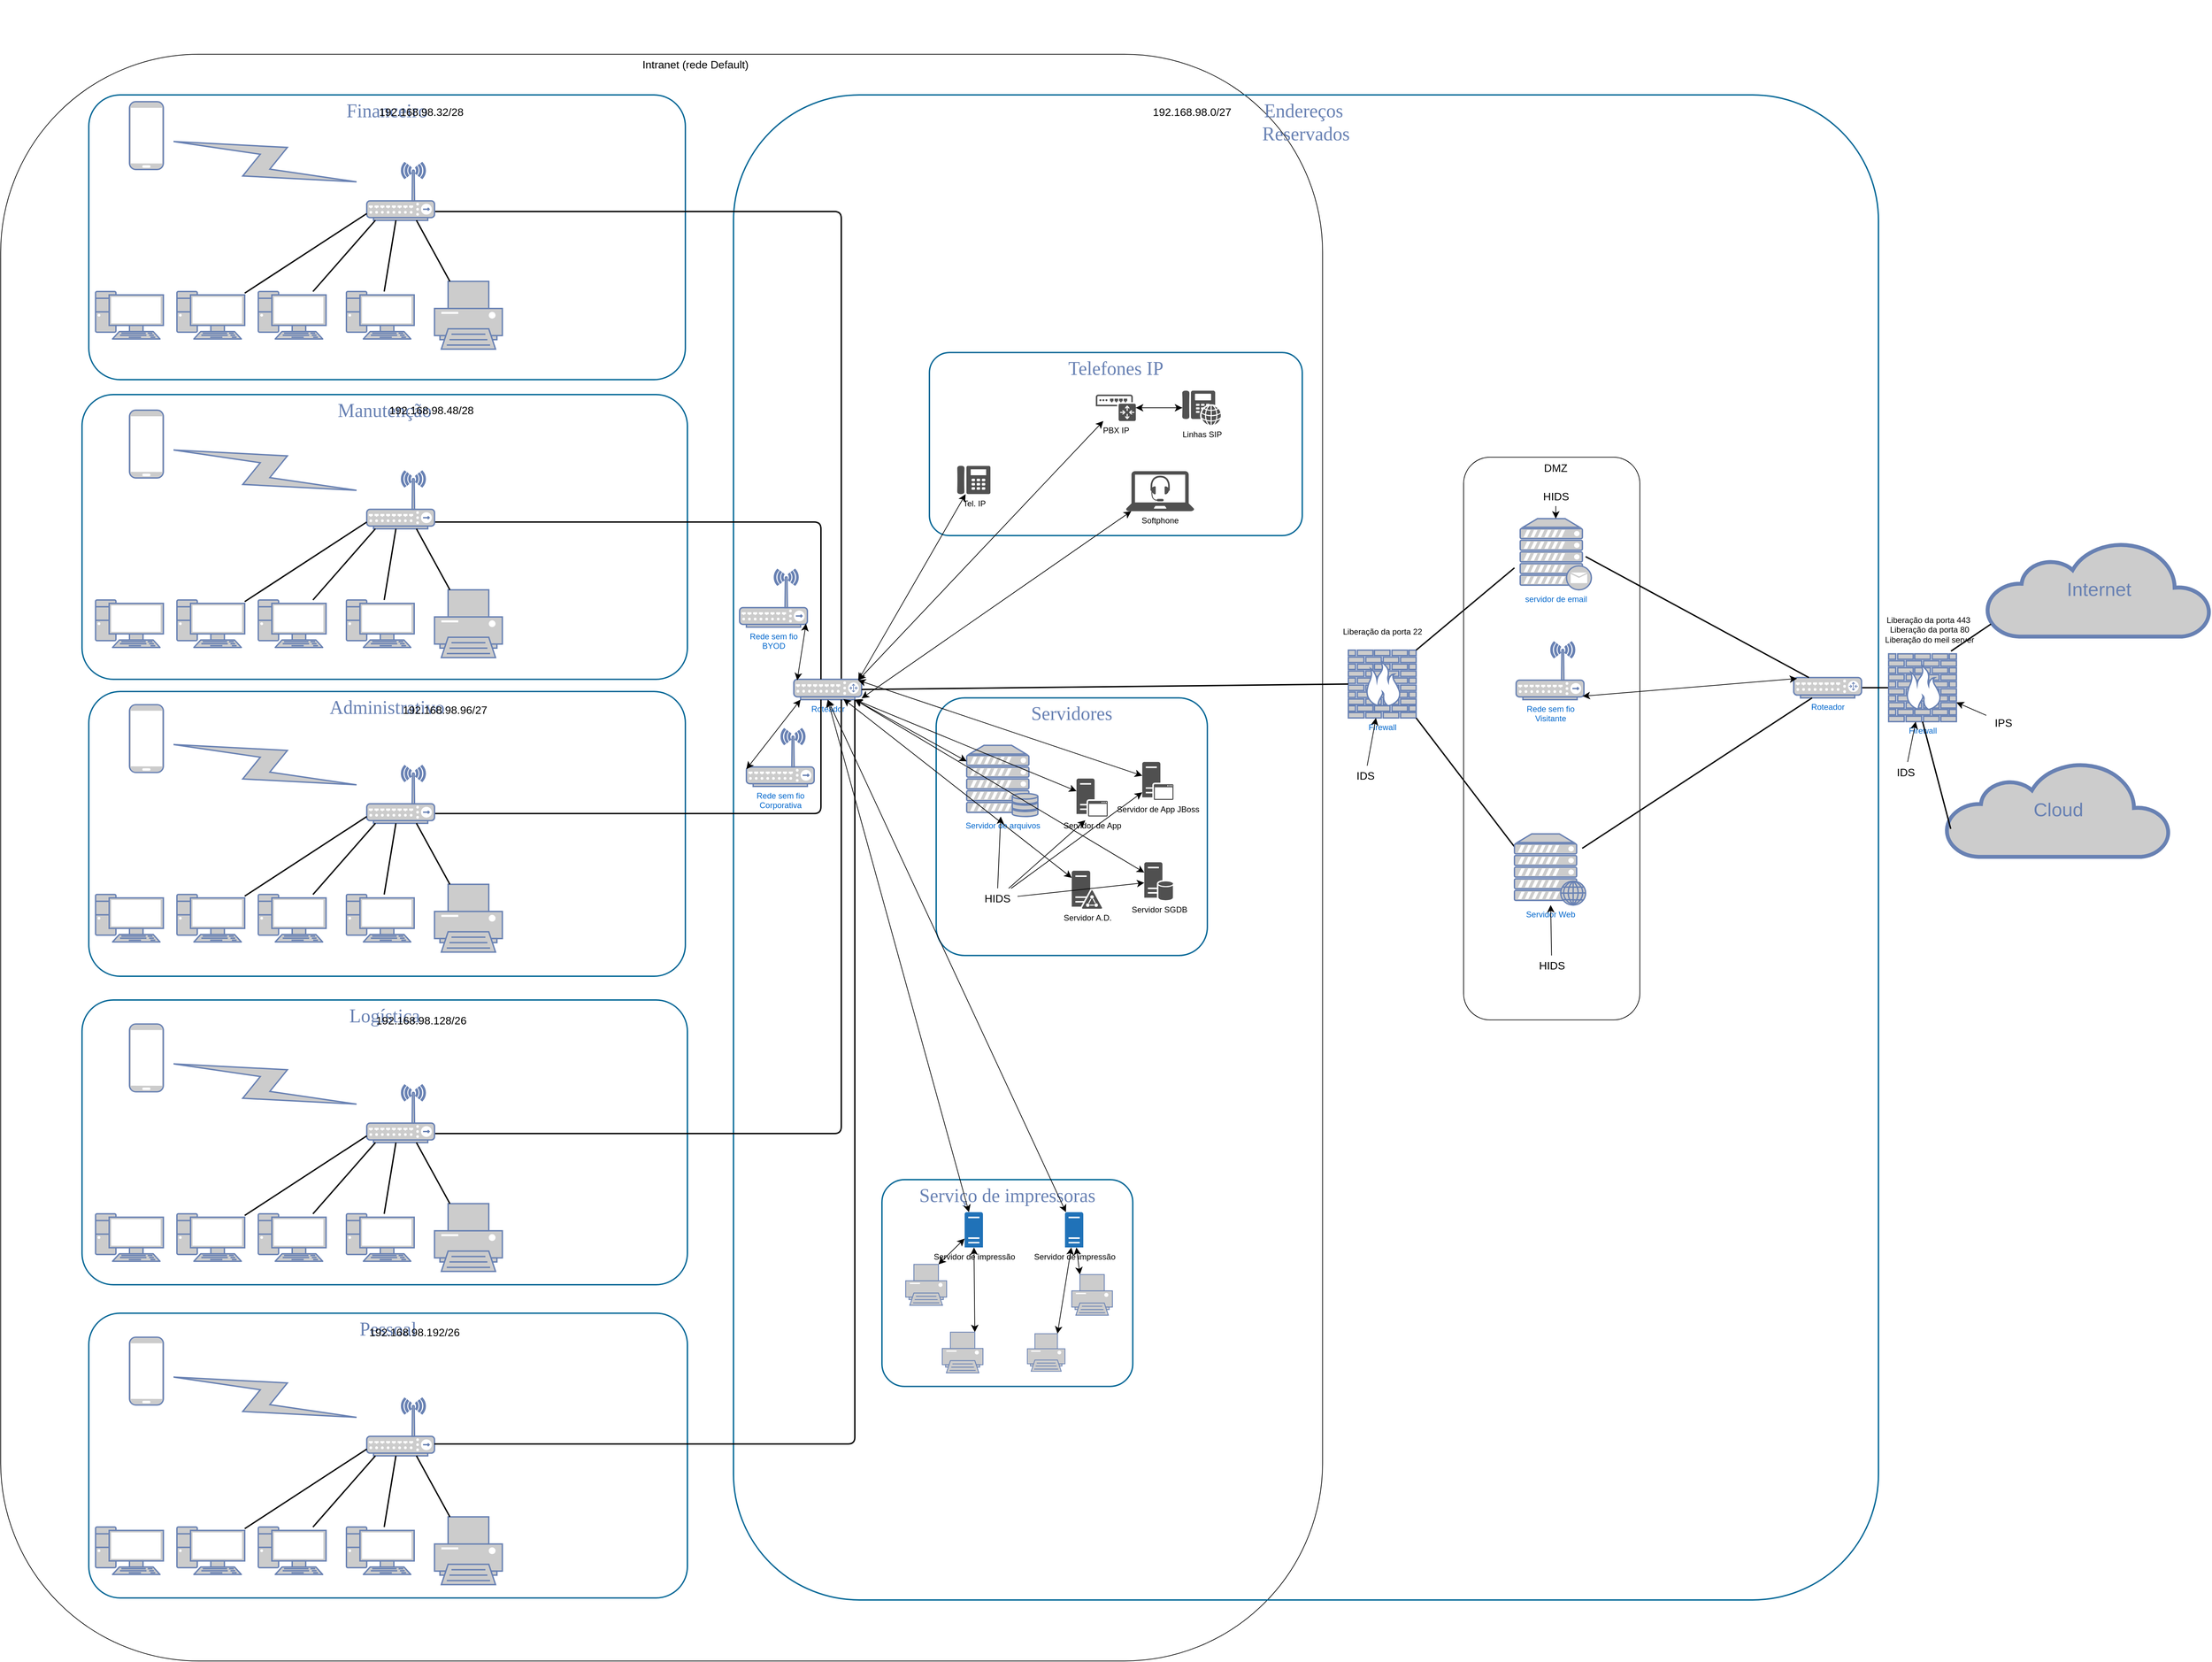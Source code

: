 <mxfile version="24.7.12">
  <diagram name="Page-1" id="bfe91b75-5d2c-26a0-9c1d-138518896778">
    <mxGraphModel dx="3176" dy="1900" grid="1" gridSize="10" guides="1" tooltips="1" connect="1" arrows="1" fold="1" page="1" pageScale="1" pageWidth="1100" pageHeight="850" background="none" math="0" shadow="0">
      <root>
        <mxCell id="0" />
        <mxCell id="1" parent="0" />
        <mxCell id="Sk_onewAWtAnORPsxTCG-57" value="" style="rounded=1;whiteSpace=wrap;html=1;fillColor=none;" vertex="1" parent="1">
          <mxGeometry x="30" y="140" width="1950" height="2370" as="geometry" />
        </mxCell>
        <mxCell id="ycOKUtjSCVIA1wZMmQ7p-51" value="Endereços&amp;nbsp;&lt;div&gt;Reservados&lt;/div&gt;" style="rounded=1;whiteSpace=wrap;html=1;shadow=0;comic=0;strokeColor=#036897;strokeWidth=2;fillColor=none;fontFamily=Verdana;fontSize=28;fontColor=#6881B3;align=center;arcSize=11;verticalAlign=top;" parent="1" vertex="1">
          <mxGeometry x="1111" y="200" width="1689" height="2220" as="geometry" />
        </mxCell>
        <mxCell id="Sk_onewAWtAnORPsxTCG-47" value="Serviço de impressoras" style="rounded=1;whiteSpace=wrap;html=1;shadow=0;comic=0;strokeColor=#036897;strokeWidth=2;fillColor=none;fontFamily=Verdana;fontSize=28;fontColor=#6881B3;align=center;arcSize=11;verticalAlign=top;" vertex="1" parent="1">
          <mxGeometry x="1330" y="1800" width="370" height="305" as="geometry" />
        </mxCell>
        <mxCell id="ycOKUtjSCVIA1wZMmQ7p-66" value="Telefones IP" style="rounded=1;whiteSpace=wrap;html=1;shadow=0;comic=0;strokeColor=#036897;strokeWidth=2;fillColor=none;fontFamily=Verdana;fontSize=28;fontColor=#6881B3;align=center;arcSize=11;verticalAlign=top;" parent="1" vertex="1">
          <mxGeometry x="1400" y="580" width="550" height="270" as="geometry" />
        </mxCell>
        <mxCell id="7c3789c024ecab99-82" value="Logística" style="rounded=1;whiteSpace=wrap;html=1;shadow=0;comic=0;strokeColor=#036897;strokeWidth=2;fillColor=none;fontFamily=Verdana;fontSize=28;fontColor=#6881B3;align=center;arcSize=11;verticalAlign=top;" parent="1" vertex="1">
          <mxGeometry x="150" y="1535" width="893" height="420" as="geometry" />
        </mxCell>
        <mxCell id="7c3789c024ecab99-81" value="Administrativo" style="rounded=1;whiteSpace=wrap;html=1;shadow=0;comic=0;strokeColor=#036897;strokeWidth=2;fillColor=none;fontFamily=Verdana;fontSize=28;fontColor=#6881B3;align=center;arcSize=11;verticalAlign=top;" parent="1" vertex="1">
          <mxGeometry x="160" y="1080" width="880" height="420" as="geometry" />
        </mxCell>
        <mxCell id="7c3789c024ecab99-79" value="Manutenção" style="rounded=1;whiteSpace=wrap;html=1;shadow=0;comic=0;strokeColor=#036897;strokeWidth=2;fillColor=none;fontFamily=Verdana;fontSize=28;fontColor=#6881B3;align=center;arcSize=11;verticalAlign=top;" parent="1" vertex="1">
          <mxGeometry x="150" y="642" width="893" height="420" as="geometry" />
        </mxCell>
        <mxCell id="7c3789c024ecab99-78" value="Financeiro" style="rounded=1;whiteSpace=wrap;html=1;shadow=0;comic=0;strokeColor=#036897;strokeWidth=2;fillColor=none;fontFamily=Verdana;fontSize=28;fontColor=#6881B3;align=center;arcSize=11;verticalAlign=top;" parent="1" vertex="1">
          <mxGeometry x="160" y="200" width="880" height="420" as="geometry" />
        </mxCell>
        <mxCell id="7c3789c024ecab99-55" style="edgeStyle=none;html=1;labelBackgroundColor=none;endArrow=none;endFill=0;strokeWidth=2;fontFamily=Verdana;fontSize=28;fontColor=#6881B3;" parent="1" source="7c3789c024ecab99-8" target="7c3789c024ecab99-54" edge="1">
          <mxGeometry relative="1" as="geometry">
            <mxPoint x="2938" y="1007.0" as="targetPoint" />
          </mxGeometry>
        </mxCell>
        <mxCell id="7c3789c024ecab99-8" value="Firewall" style="fontColor=#0066CC;verticalAlign=top;verticalLabelPosition=bottom;labelPosition=center;align=center;html=1;fillColor=#CCCCCC;strokeColor=#6881B3;gradientColor=none;gradientDirection=north;strokeWidth=2;shape=mxgraph.networks.firewall;rounded=0;shadow=0;comic=0;" parent="1" vertex="1">
          <mxGeometry x="2815" y="1024.41" width="100" height="100" as="geometry" />
        </mxCell>
        <mxCell id="7c3789c024ecab99-18" style="edgeStyle=orthogonalEdgeStyle;html=1;labelBackgroundColor=none;endArrow=none;endFill=0;strokeWidth=2;fontFamily=Verdana;fontSize=15;fontColor=#036897;" parent="1" source="7c3789c024ecab99-9" target="7c3789c024ecab99-10" edge="1">
          <mxGeometry relative="1" as="geometry">
            <mxPoint x="1010" y="490" as="targetPoint" />
            <Array as="points">
              <mxPoint x="1270" y="372" />
            </Array>
          </mxGeometry>
        </mxCell>
        <mxCell id="7c3789c024ecab99-10" value="Roteador" style="fontColor=#0066CC;verticalAlign=top;verticalLabelPosition=bottom;labelPosition=center;align=center;html=1;fillColor=#CCCCCC;strokeColor=#6881B3;gradientColor=none;gradientDirection=north;strokeWidth=2;shape=mxgraph.networks.router;rounded=0;shadow=0;comic=0;" parent="1" vertex="1">
          <mxGeometry x="1200" y="1062" width="100" height="30" as="geometry" />
        </mxCell>
        <mxCell id="7c3789c024ecab99-2" value="" style="fontColor=#0066CC;verticalAlign=top;verticalLabelPosition=bottom;labelPosition=center;align=center;html=1;fillColor=#CCCCCC;strokeColor=#6881B3;gradientColor=none;gradientDirection=north;strokeWidth=2;shape=mxgraph.networks.pc;rounded=0;shadow=0;comic=0;" parent="1" vertex="1">
          <mxGeometry x="170.0" y="490" width="100" height="70" as="geometry" />
        </mxCell>
        <mxCell id="7c3789c024ecab99-3" value="" style="fontColor=#0066CC;verticalAlign=top;verticalLabelPosition=bottom;labelPosition=center;align=center;html=1;fillColor=#CCCCCC;strokeColor=#6881B3;gradientColor=none;gradientDirection=north;strokeWidth=2;shape=mxgraph.networks.pc;rounded=0;shadow=0;comic=0;" parent="1" vertex="1">
          <mxGeometry x="290.0" y="490" width="100" height="70" as="geometry" />
        </mxCell>
        <mxCell id="7c3789c024ecab99-4" value="" style="fontColor=#0066CC;verticalAlign=top;verticalLabelPosition=bottom;labelPosition=center;align=center;html=1;fillColor=#CCCCCC;strokeColor=#6881B3;gradientColor=none;gradientDirection=north;strokeWidth=2;shape=mxgraph.networks.pc;rounded=0;shadow=0;comic=0;" parent="1" vertex="1">
          <mxGeometry x="410.0" y="490" width="100" height="70" as="geometry" />
        </mxCell>
        <mxCell id="7c3789c024ecab99-5" value="" style="fontColor=#0066CC;verticalAlign=top;verticalLabelPosition=bottom;labelPosition=center;align=center;html=1;fillColor=#CCCCCC;strokeColor=#6881B3;gradientColor=none;gradientDirection=north;strokeWidth=2;shape=mxgraph.networks.pc;rounded=0;shadow=0;comic=0;" parent="1" vertex="1">
          <mxGeometry x="540.0" y="490" width="100" height="70" as="geometry" />
        </mxCell>
        <mxCell id="7c3789c024ecab99-6" value="" style="fontColor=#0066CC;verticalAlign=top;verticalLabelPosition=bottom;labelPosition=center;align=center;html=1;fillColor=#CCCCCC;strokeColor=#6881B3;gradientColor=none;gradientDirection=north;strokeWidth=2;shape=mxgraph.networks.printer;rounded=0;shadow=0;comic=0;" parent="1" vertex="1">
          <mxGeometry x="670.0" y="475" width="100" height="100" as="geometry" />
        </mxCell>
        <mxCell id="7c3789c024ecab99-9" value="" style="fontColor=#0066CC;verticalAlign=top;verticalLabelPosition=bottom;labelPosition=center;align=center;html=1;fillColor=#CCCCCC;strokeColor=#6881B3;gradientColor=none;gradientDirection=north;strokeWidth=2;shape=mxgraph.networks.wireless_hub;rounded=0;shadow=0;comic=0;" parent="1" vertex="1">
          <mxGeometry x="570.0" y="300" width="100" height="85" as="geometry" />
        </mxCell>
        <mxCell id="7c3789c024ecab99-14" style="edgeStyle=none;html=1;labelBackgroundColor=none;endArrow=none;endFill=0;strokeWidth=2;fontFamily=Verdana;fontSize=15;fontColor=#036897;" parent="1" source="7c3789c024ecab99-3" target="7c3789c024ecab99-9" edge="1">
          <mxGeometry relative="1" as="geometry" />
        </mxCell>
        <mxCell id="7c3789c024ecab99-15" style="edgeStyle=none;html=1;labelBackgroundColor=none;endArrow=none;endFill=0;strokeWidth=2;fontFamily=Verdana;fontSize=15;fontColor=#036897;" parent="1" source="7c3789c024ecab99-4" target="7c3789c024ecab99-9" edge="1">
          <mxGeometry relative="1" as="geometry" />
        </mxCell>
        <mxCell id="7c3789c024ecab99-16" style="edgeStyle=none;html=1;labelBackgroundColor=none;endArrow=none;endFill=0;strokeWidth=2;fontFamily=Verdana;fontSize=15;fontColor=#036897;" parent="1" source="7c3789c024ecab99-5" target="7c3789c024ecab99-9" edge="1">
          <mxGeometry relative="1" as="geometry" />
        </mxCell>
        <mxCell id="7c3789c024ecab99-17" style="edgeStyle=none;html=1;labelBackgroundColor=none;endArrow=none;endFill=0;strokeWidth=2;fontFamily=Verdana;fontSize=15;fontColor=#036897;" parent="1" source="7c3789c024ecab99-6" target="7c3789c024ecab99-9" edge="1">
          <mxGeometry relative="1" as="geometry" />
        </mxCell>
        <mxCell id="7c3789c024ecab99-11" value="" style="html=1;fillColor=#CCCCCC;strokeColor=#6881B3;gradientColor=none;gradientDirection=north;strokeWidth=2;shape=mxgraph.networks.comm_link_edge;html=1;labelBackgroundColor=none;endArrow=none;endFill=0;fontFamily=Verdana;fontSize=20;" parent="1" source="7c3789c024ecab99-9" target="7c3789c024ecab99-12" edge="1">
          <mxGeometry width="100" height="100" relative="1" as="geometry">
            <mxPoint x="800.0" y="400" as="sourcePoint" />
            <mxPoint x="503.0" y="313" as="targetPoint" />
          </mxGeometry>
        </mxCell>
        <mxCell id="7c3789c024ecab99-12" value="" style="fontColor=#0066CC;verticalAlign=top;verticalLabelPosition=bottom;labelPosition=center;align=center;html=1;fillColor=#CCCCCC;strokeColor=#6881B3;gradientColor=none;gradientDirection=north;strokeWidth=2;shape=mxgraph.networks.mobile;rounded=0;shadow=0;comic=0;" parent="1" vertex="1">
          <mxGeometry x="220.0" y="210" width="50" height="100" as="geometry" />
        </mxCell>
        <mxCell id="7c3789c024ecab99-21" value="" style="fontColor=#0066CC;verticalAlign=top;verticalLabelPosition=bottom;labelPosition=center;align=center;html=1;fillColor=#CCCCCC;strokeColor=#6881B3;gradientColor=none;gradientDirection=north;strokeWidth=2;shape=mxgraph.networks.pc;rounded=0;shadow=0;comic=0;" parent="1" vertex="1">
          <mxGeometry x="170.0" y="945" width="100" height="70" as="geometry" />
        </mxCell>
        <mxCell id="7c3789c024ecab99-23" value="" style="fontColor=#0066CC;verticalAlign=top;verticalLabelPosition=bottom;labelPosition=center;align=center;html=1;fillColor=#CCCCCC;strokeColor=#6881B3;gradientColor=none;gradientDirection=north;strokeWidth=2;shape=mxgraph.networks.pc;rounded=0;shadow=0;comic=0;" parent="1" vertex="1">
          <mxGeometry x="290.0" y="945" width="100" height="70" as="geometry" />
        </mxCell>
        <mxCell id="7c3789c024ecab99-25" value="" style="fontColor=#0066CC;verticalAlign=top;verticalLabelPosition=bottom;labelPosition=center;align=center;html=1;fillColor=#CCCCCC;strokeColor=#6881B3;gradientColor=none;gradientDirection=north;strokeWidth=2;shape=mxgraph.networks.pc;rounded=0;shadow=0;comic=0;" parent="1" vertex="1">
          <mxGeometry x="410.0" y="945" width="100" height="70" as="geometry" />
        </mxCell>
        <mxCell id="7c3789c024ecab99-27" value="" style="fontColor=#0066CC;verticalAlign=top;verticalLabelPosition=bottom;labelPosition=center;align=center;html=1;fillColor=#CCCCCC;strokeColor=#6881B3;gradientColor=none;gradientDirection=north;strokeWidth=2;shape=mxgraph.networks.pc;rounded=0;shadow=0;comic=0;" parent="1" vertex="1">
          <mxGeometry x="540.0" y="945" width="100" height="70" as="geometry" />
        </mxCell>
        <mxCell id="7c3789c024ecab99-29" value="" style="fontColor=#0066CC;verticalAlign=top;verticalLabelPosition=bottom;labelPosition=center;align=center;html=1;fillColor=#CCCCCC;strokeColor=#6881B3;gradientColor=none;gradientDirection=north;strokeWidth=2;shape=mxgraph.networks.printer;rounded=0;shadow=0;comic=0;" parent="1" vertex="1">
          <mxGeometry x="670.0" y="930" width="100" height="100" as="geometry" />
        </mxCell>
        <mxCell id="7c3789c024ecab99-50" style="edgeStyle=orthogonalEdgeStyle;html=1;labelBackgroundColor=none;endArrow=none;endFill=0;strokeWidth=2;fontFamily=Verdana;fontSize=15;fontColor=#036897;" parent="1" source="7c3789c024ecab99-30" target="7c3789c024ecab99-10" edge="1">
          <mxGeometry relative="1" as="geometry">
            <mxPoint x="980.0" y="590" as="targetPoint" />
            <mxPoint x="1100" y="800" as="sourcePoint" />
            <Array as="points">
              <mxPoint x="1240" y="830" />
            </Array>
          </mxGeometry>
        </mxCell>
        <mxCell id="7c3789c024ecab99-30" value="" style="fontColor=#0066CC;verticalAlign=top;verticalLabelPosition=bottom;labelPosition=center;align=center;html=1;fillColor=#CCCCCC;strokeColor=#6881B3;gradientColor=none;gradientDirection=north;strokeWidth=2;shape=mxgraph.networks.wireless_hub;rounded=0;shadow=0;comic=0;" parent="1" vertex="1">
          <mxGeometry x="570.0" y="755" width="100" height="85" as="geometry" />
        </mxCell>
        <mxCell id="7c3789c024ecab99-22" style="edgeStyle=none;html=1;labelBackgroundColor=none;endArrow=none;endFill=0;strokeWidth=2;fontFamily=Verdana;fontSize=15;fontColor=#036897;" parent="1" source="7c3789c024ecab99-23" target="7c3789c024ecab99-30" edge="1">
          <mxGeometry relative="1" as="geometry" />
        </mxCell>
        <mxCell id="7c3789c024ecab99-24" style="edgeStyle=none;html=1;labelBackgroundColor=none;endArrow=none;endFill=0;strokeWidth=2;fontFamily=Verdana;fontSize=15;fontColor=#036897;" parent="1" source="7c3789c024ecab99-25" target="7c3789c024ecab99-30" edge="1">
          <mxGeometry relative="1" as="geometry" />
        </mxCell>
        <mxCell id="7c3789c024ecab99-26" style="edgeStyle=none;html=1;labelBackgroundColor=none;endArrow=none;endFill=0;strokeWidth=2;fontFamily=Verdana;fontSize=15;fontColor=#036897;" parent="1" source="7c3789c024ecab99-27" target="7c3789c024ecab99-30" edge="1">
          <mxGeometry relative="1" as="geometry" />
        </mxCell>
        <mxCell id="7c3789c024ecab99-28" style="edgeStyle=none;html=1;labelBackgroundColor=none;endArrow=none;endFill=0;strokeWidth=2;fontFamily=Verdana;fontSize=15;fontColor=#036897;" parent="1" source="7c3789c024ecab99-29" target="7c3789c024ecab99-30" edge="1">
          <mxGeometry relative="1" as="geometry" />
        </mxCell>
        <mxCell id="7c3789c024ecab99-31" value="" style="html=1;fillColor=#CCCCCC;strokeColor=#6881B3;gradientColor=none;gradientDirection=north;strokeWidth=2;shape=mxgraph.networks.comm_link_edge;html=1;labelBackgroundColor=none;endArrow=none;endFill=0;fontFamily=Verdana;fontSize=20;" parent="1" source="7c3789c024ecab99-30" target="7c3789c024ecab99-32" edge="1">
          <mxGeometry width="100" height="100" relative="1" as="geometry">
            <mxPoint x="800.0" y="855" as="sourcePoint" />
            <mxPoint x="503.0" y="768" as="targetPoint" />
          </mxGeometry>
        </mxCell>
        <mxCell id="7c3789c024ecab99-32" value="" style="fontColor=#0066CC;verticalAlign=top;verticalLabelPosition=bottom;labelPosition=center;align=center;html=1;fillColor=#CCCCCC;strokeColor=#6881B3;gradientColor=none;gradientDirection=north;strokeWidth=2;shape=mxgraph.networks.mobile;rounded=0;shadow=0;comic=0;" parent="1" vertex="1">
          <mxGeometry x="220.0" y="665" width="50" height="100" as="geometry" />
        </mxCell>
        <mxCell id="7c3789c024ecab99-35" value="" style="fontColor=#0066CC;verticalAlign=top;verticalLabelPosition=bottom;labelPosition=center;align=center;html=1;fillColor=#CCCCCC;strokeColor=#6881B3;gradientColor=none;gradientDirection=north;strokeWidth=2;shape=mxgraph.networks.pc;rounded=0;shadow=0;comic=0;" parent="1" vertex="1">
          <mxGeometry x="170.0" y="1379.412" width="100" height="70" as="geometry" />
        </mxCell>
        <mxCell id="7c3789c024ecab99-37" value="" style="fontColor=#0066CC;verticalAlign=top;verticalLabelPosition=bottom;labelPosition=center;align=center;html=1;fillColor=#CCCCCC;strokeColor=#6881B3;gradientColor=none;gradientDirection=north;strokeWidth=2;shape=mxgraph.networks.pc;rounded=0;shadow=0;comic=0;" parent="1" vertex="1">
          <mxGeometry x="290.0" y="1379.412" width="100" height="70" as="geometry" />
        </mxCell>
        <mxCell id="7c3789c024ecab99-39" value="" style="fontColor=#0066CC;verticalAlign=top;verticalLabelPosition=bottom;labelPosition=center;align=center;html=1;fillColor=#CCCCCC;strokeColor=#6881B3;gradientColor=none;gradientDirection=north;strokeWidth=2;shape=mxgraph.networks.pc;rounded=0;shadow=0;comic=0;" parent="1" vertex="1">
          <mxGeometry x="410.0" y="1379.412" width="100" height="70" as="geometry" />
        </mxCell>
        <mxCell id="7c3789c024ecab99-41" value="" style="fontColor=#0066CC;verticalAlign=top;verticalLabelPosition=bottom;labelPosition=center;align=center;html=1;fillColor=#CCCCCC;strokeColor=#6881B3;gradientColor=none;gradientDirection=north;strokeWidth=2;shape=mxgraph.networks.pc;rounded=0;shadow=0;comic=0;" parent="1" vertex="1">
          <mxGeometry x="540.0" y="1379.412" width="100" height="70" as="geometry" />
        </mxCell>
        <mxCell id="7c3789c024ecab99-43" value="" style="fontColor=#0066CC;verticalAlign=top;verticalLabelPosition=bottom;labelPosition=center;align=center;html=1;fillColor=#CCCCCC;strokeColor=#6881B3;gradientColor=none;gradientDirection=north;strokeWidth=2;shape=mxgraph.networks.printer;rounded=0;shadow=0;comic=0;" parent="1" vertex="1">
          <mxGeometry x="670.0" y="1364.412" width="100" height="100" as="geometry" />
        </mxCell>
        <mxCell id="7c3789c024ecab99-51" style="edgeStyle=orthogonalEdgeStyle;html=1;labelBackgroundColor=none;endArrow=none;endFill=0;strokeWidth=2;fontFamily=Verdana;fontSize=15;fontColor=#036897;" parent="1" source="7c3789c024ecab99-44" target="7c3789c024ecab99-10" edge="1">
          <mxGeometry relative="1" as="geometry">
            <mxPoint x="1080" y="610" as="targetPoint" />
            <Array as="points">
              <mxPoint x="1240" y="1260" />
            </Array>
          </mxGeometry>
        </mxCell>
        <mxCell id="7c3789c024ecab99-44" value="" style="fontColor=#0066CC;verticalAlign=top;verticalLabelPosition=bottom;labelPosition=center;align=center;html=1;fillColor=#CCCCCC;strokeColor=#6881B3;gradientColor=none;gradientDirection=north;strokeWidth=2;shape=mxgraph.networks.wireless_hub;rounded=0;shadow=0;comic=0;" parent="1" vertex="1">
          <mxGeometry x="570.0" y="1189.412" width="100" height="85" as="geometry" />
        </mxCell>
        <mxCell id="7c3789c024ecab99-36" style="edgeStyle=none;html=1;labelBackgroundColor=none;endArrow=none;endFill=0;strokeWidth=2;fontFamily=Verdana;fontSize=15;fontColor=#036897;" parent="1" source="7c3789c024ecab99-37" target="7c3789c024ecab99-44" edge="1">
          <mxGeometry relative="1" as="geometry" />
        </mxCell>
        <mxCell id="7c3789c024ecab99-38" style="edgeStyle=none;html=1;labelBackgroundColor=none;endArrow=none;endFill=0;strokeWidth=2;fontFamily=Verdana;fontSize=15;fontColor=#036897;" parent="1" source="7c3789c024ecab99-39" target="7c3789c024ecab99-44" edge="1">
          <mxGeometry relative="1" as="geometry" />
        </mxCell>
        <mxCell id="7c3789c024ecab99-40" style="edgeStyle=none;html=1;labelBackgroundColor=none;endArrow=none;endFill=0;strokeWidth=2;fontFamily=Verdana;fontSize=15;fontColor=#036897;" parent="1" source="7c3789c024ecab99-41" target="7c3789c024ecab99-44" edge="1">
          <mxGeometry relative="1" as="geometry" />
        </mxCell>
        <mxCell id="7c3789c024ecab99-42" style="edgeStyle=none;html=1;labelBackgroundColor=none;endArrow=none;endFill=0;strokeWidth=2;fontFamily=Verdana;fontSize=15;fontColor=#036897;" parent="1" source="7c3789c024ecab99-43" target="7c3789c024ecab99-44" edge="1">
          <mxGeometry relative="1" as="geometry" />
        </mxCell>
        <mxCell id="7c3789c024ecab99-45" value="" style="html=1;fillColor=#CCCCCC;strokeColor=#6881B3;gradientColor=none;gradientDirection=north;strokeWidth=2;shape=mxgraph.networks.comm_link_edge;html=1;labelBackgroundColor=none;endArrow=none;endFill=0;fontFamily=Verdana;fontSize=20;" parent="1" source="7c3789c024ecab99-44" target="7c3789c024ecab99-46" edge="1">
          <mxGeometry width="100" height="100" relative="1" as="geometry">
            <mxPoint x="800.0" y="1289.412" as="sourcePoint" />
            <mxPoint x="503.0" y="1202.412" as="targetPoint" />
          </mxGeometry>
        </mxCell>
        <mxCell id="7c3789c024ecab99-46" value="" style="fontColor=#0066CC;verticalAlign=top;verticalLabelPosition=bottom;labelPosition=center;align=center;html=1;fillColor=#CCCCCC;strokeColor=#6881B3;gradientColor=none;gradientDirection=north;strokeWidth=2;shape=mxgraph.networks.mobile;rounded=0;shadow=0;comic=0;" parent="1" vertex="1">
          <mxGeometry x="220.0" y="1099.412" width="50" height="100" as="geometry" />
        </mxCell>
        <mxCell id="7c3789c024ecab99-53" value="Internet" style="html=1;fillColor=#CCCCCC;strokeColor=#6881B3;gradientColor=none;gradientDirection=north;strokeWidth=2;shape=mxgraph.networks.cloud;fontColor=#6881B3;rounded=0;shadow=0;comic=0;align=center;fontSize=28;" parent="1" vertex="1">
          <mxGeometry x="2960" y="859" width="330" height="140" as="geometry" />
        </mxCell>
        <mxCell id="7c3789c024ecab99-54" value="Roteador" style="fontColor=#0066CC;verticalAlign=top;verticalLabelPosition=bottom;labelPosition=center;align=center;html=1;fillColor=#CCCCCC;strokeColor=#6881B3;gradientColor=none;gradientDirection=north;strokeWidth=2;shape=mxgraph.networks.router;rounded=0;shadow=0;comic=0;" parent="1" vertex="1">
          <mxGeometry x="2675" y="1059.41" width="100" height="30" as="geometry" />
        </mxCell>
        <mxCell id="7c3789c024ecab99-60" style="edgeStyle=none;html=1;labelBackgroundColor=none;endArrow=none;endFill=0;strokeWidth=2;fontFamily=Verdana;fontSize=28;fontColor=#6881B3;" parent="1" target="7c3789c024ecab99-54" edge="1">
          <mxGeometry relative="1" as="geometry">
            <mxPoint x="2363" y="1311.283" as="sourcePoint" />
          </mxGeometry>
        </mxCell>
        <mxCell id="7c3789c024ecab99-59" style="edgeStyle=none;html=1;labelBackgroundColor=none;endArrow=none;endFill=0;strokeWidth=2;fontFamily=Verdana;fontSize=28;fontColor=#6881B3;" parent="1" target="7c3789c024ecab99-54" edge="1">
          <mxGeometry relative="1" as="geometry">
            <mxPoint x="2848" y="997" as="targetPoint" />
            <mxPoint x="2368" y="880.95" as="sourcePoint" />
          </mxGeometry>
        </mxCell>
        <mxCell id="7c3789c024ecab99-62" value="" style="fontColor=#0066CC;verticalAlign=top;verticalLabelPosition=bottom;labelPosition=center;align=center;html=1;fillColor=#CCCCCC;strokeColor=#6881B3;gradientColor=none;gradientDirection=north;strokeWidth=2;shape=mxgraph.networks.pc;rounded=0;shadow=0;comic=0;" parent="1" vertex="1">
          <mxGeometry x="170.0" y="1850.412" width="100" height="70" as="geometry" />
        </mxCell>
        <mxCell id="7c3789c024ecab99-63" value="" style="fontColor=#0066CC;verticalAlign=top;verticalLabelPosition=bottom;labelPosition=center;align=center;html=1;fillColor=#CCCCCC;strokeColor=#6881B3;gradientColor=none;gradientDirection=north;strokeWidth=2;shape=mxgraph.networks.pc;rounded=0;shadow=0;comic=0;" parent="1" vertex="1">
          <mxGeometry x="290.0" y="1850.412" width="100" height="70" as="geometry" />
        </mxCell>
        <mxCell id="7c3789c024ecab99-64" value="" style="fontColor=#0066CC;verticalAlign=top;verticalLabelPosition=bottom;labelPosition=center;align=center;html=1;fillColor=#CCCCCC;strokeColor=#6881B3;gradientColor=none;gradientDirection=north;strokeWidth=2;shape=mxgraph.networks.pc;rounded=0;shadow=0;comic=0;" parent="1" vertex="1">
          <mxGeometry x="410.0" y="1850.412" width="100" height="70" as="geometry" />
        </mxCell>
        <mxCell id="7c3789c024ecab99-65" value="" style="fontColor=#0066CC;verticalAlign=top;verticalLabelPosition=bottom;labelPosition=center;align=center;html=1;fillColor=#CCCCCC;strokeColor=#6881B3;gradientColor=none;gradientDirection=north;strokeWidth=2;shape=mxgraph.networks.pc;rounded=0;shadow=0;comic=0;" parent="1" vertex="1">
          <mxGeometry x="540.0" y="1850.412" width="100" height="70" as="geometry" />
        </mxCell>
        <mxCell id="7c3789c024ecab99-66" value="" style="fontColor=#0066CC;verticalAlign=top;verticalLabelPosition=bottom;labelPosition=center;align=center;html=1;fillColor=#CCCCCC;strokeColor=#6881B3;gradientColor=none;gradientDirection=north;strokeWidth=2;shape=mxgraph.networks.printer;rounded=0;shadow=0;comic=0;" parent="1" vertex="1">
          <mxGeometry x="670.0" y="1835.412" width="100" height="100" as="geometry" />
        </mxCell>
        <mxCell id="7c3789c024ecab99-75" style="edgeStyle=orthogonalEdgeStyle;html=1;labelBackgroundColor=none;endArrow=none;endFill=0;strokeWidth=2;fontFamily=Verdana;fontSize=28;fontColor=#6881B3;" parent="1" source="7c3789c024ecab99-67" target="7c3789c024ecab99-10" edge="1">
          <mxGeometry relative="1" as="geometry">
            <mxPoint x="1140" y="940" as="targetPoint" />
            <Array as="points">
              <mxPoint x="1270" y="1732" />
            </Array>
          </mxGeometry>
        </mxCell>
        <mxCell id="7c3789c024ecab99-67" value="" style="fontColor=#0066CC;verticalAlign=top;verticalLabelPosition=bottom;labelPosition=center;align=center;html=1;fillColor=#CCCCCC;strokeColor=#6881B3;gradientColor=none;gradientDirection=north;strokeWidth=2;shape=mxgraph.networks.wireless_hub;rounded=0;shadow=0;comic=0;" parent="1" vertex="1">
          <mxGeometry x="570.0" y="1660.412" width="100" height="85" as="geometry" />
        </mxCell>
        <mxCell id="7c3789c024ecab99-69" style="edgeStyle=none;html=1;labelBackgroundColor=none;endArrow=none;endFill=0;strokeWidth=2;fontFamily=Verdana;fontSize=15;fontColor=#036897;" parent="1" source="7c3789c024ecab99-63" target="7c3789c024ecab99-67" edge="1">
          <mxGeometry relative="1" as="geometry" />
        </mxCell>
        <mxCell id="7c3789c024ecab99-70" style="edgeStyle=none;html=1;labelBackgroundColor=none;endArrow=none;endFill=0;strokeWidth=2;fontFamily=Verdana;fontSize=15;fontColor=#036897;" parent="1" source="7c3789c024ecab99-64" target="7c3789c024ecab99-67" edge="1">
          <mxGeometry relative="1" as="geometry" />
        </mxCell>
        <mxCell id="7c3789c024ecab99-71" style="edgeStyle=none;html=1;labelBackgroundColor=none;endArrow=none;endFill=0;strokeWidth=2;fontFamily=Verdana;fontSize=15;fontColor=#036897;" parent="1" source="7c3789c024ecab99-65" target="7c3789c024ecab99-67" edge="1">
          <mxGeometry relative="1" as="geometry" />
        </mxCell>
        <mxCell id="7c3789c024ecab99-72" style="edgeStyle=none;html=1;labelBackgroundColor=none;endArrow=none;endFill=0;strokeWidth=2;fontFamily=Verdana;fontSize=15;fontColor=#036897;" parent="1" source="7c3789c024ecab99-66" target="7c3789c024ecab99-67" edge="1">
          <mxGeometry relative="1" as="geometry" />
        </mxCell>
        <mxCell id="7c3789c024ecab99-73" value="" style="html=1;fillColor=#CCCCCC;strokeColor=#6881B3;gradientColor=none;gradientDirection=north;strokeWidth=2;shape=mxgraph.networks.comm_link_edge;html=1;labelBackgroundColor=none;endArrow=none;endFill=0;fontFamily=Verdana;fontSize=20;" parent="1" source="7c3789c024ecab99-67" target="7c3789c024ecab99-74" edge="1">
          <mxGeometry width="100" height="100" relative="1" as="geometry">
            <mxPoint x="800.0" y="1760.412" as="sourcePoint" />
            <mxPoint x="503.0" y="1673.412" as="targetPoint" />
          </mxGeometry>
        </mxCell>
        <mxCell id="7c3789c024ecab99-74" value="" style="fontColor=#0066CC;verticalAlign=top;verticalLabelPosition=bottom;labelPosition=center;align=center;html=1;fillColor=#CCCCCC;strokeColor=#6881B3;gradientColor=none;gradientDirection=north;strokeWidth=2;shape=mxgraph.networks.mobile;rounded=0;shadow=0;comic=0;" parent="1" vertex="1">
          <mxGeometry x="220.0" y="1570.412" width="50" height="100" as="geometry" />
        </mxCell>
        <mxCell id="7c3789c024ecab99-76" value="Cloud" style="html=1;fillColor=#CCCCCC;strokeColor=#6881B3;gradientColor=none;gradientDirection=north;strokeWidth=2;shape=mxgraph.networks.cloud;fontColor=#6881B3;rounded=0;shadow=0;comic=0;align=center;fontSize=28;" parent="1" vertex="1">
          <mxGeometry x="2900" y="1183.91" width="330" height="140" as="geometry" />
        </mxCell>
        <mxCell id="ycOKUtjSCVIA1wZMmQ7p-16" value="Pessoal" style="rounded=1;whiteSpace=wrap;html=1;shadow=0;comic=0;strokeColor=#036897;strokeWidth=2;fillColor=none;fontFamily=Verdana;fontSize=28;fontColor=#6881B3;align=center;arcSize=11;verticalAlign=top;" parent="1" vertex="1">
          <mxGeometry x="160" y="1997" width="883" height="420" as="geometry" />
        </mxCell>
        <mxCell id="ycOKUtjSCVIA1wZMmQ7p-18" value="" style="fontColor=#0066CC;verticalAlign=top;verticalLabelPosition=bottom;labelPosition=center;align=center;html=1;fillColor=#CCCCCC;strokeColor=#6881B3;gradientColor=none;gradientDirection=north;strokeWidth=2;shape=mxgraph.networks.pc;rounded=0;shadow=0;comic=0;" parent="1" vertex="1">
          <mxGeometry x="170.0" y="2312.412" width="100" height="70" as="geometry" />
        </mxCell>
        <mxCell id="ycOKUtjSCVIA1wZMmQ7p-19" value="" style="fontColor=#0066CC;verticalAlign=top;verticalLabelPosition=bottom;labelPosition=center;align=center;html=1;fillColor=#CCCCCC;strokeColor=#6881B3;gradientColor=none;gradientDirection=north;strokeWidth=2;shape=mxgraph.networks.pc;rounded=0;shadow=0;comic=0;" parent="1" vertex="1">
          <mxGeometry x="290.0" y="2312.412" width="100" height="70" as="geometry" />
        </mxCell>
        <mxCell id="ycOKUtjSCVIA1wZMmQ7p-20" value="" style="fontColor=#0066CC;verticalAlign=top;verticalLabelPosition=bottom;labelPosition=center;align=center;html=1;fillColor=#CCCCCC;strokeColor=#6881B3;gradientColor=none;gradientDirection=north;strokeWidth=2;shape=mxgraph.networks.pc;rounded=0;shadow=0;comic=0;" parent="1" vertex="1">
          <mxGeometry x="410.0" y="2312.412" width="100" height="70" as="geometry" />
        </mxCell>
        <mxCell id="ycOKUtjSCVIA1wZMmQ7p-21" value="" style="fontColor=#0066CC;verticalAlign=top;verticalLabelPosition=bottom;labelPosition=center;align=center;html=1;fillColor=#CCCCCC;strokeColor=#6881B3;gradientColor=none;gradientDirection=north;strokeWidth=2;shape=mxgraph.networks.pc;rounded=0;shadow=0;comic=0;" parent="1" vertex="1">
          <mxGeometry x="540.0" y="2312.412" width="100" height="70" as="geometry" />
        </mxCell>
        <mxCell id="ycOKUtjSCVIA1wZMmQ7p-22" value="" style="fontColor=#0066CC;verticalAlign=top;verticalLabelPosition=bottom;labelPosition=center;align=center;html=1;fillColor=#CCCCCC;strokeColor=#6881B3;gradientColor=none;gradientDirection=north;strokeWidth=2;shape=mxgraph.networks.printer;rounded=0;shadow=0;comic=0;" parent="1" vertex="1">
          <mxGeometry x="670.0" y="2297.412" width="100" height="100" as="geometry" />
        </mxCell>
        <mxCell id="ycOKUtjSCVIA1wZMmQ7p-23" value="" style="fontColor=#0066CC;verticalAlign=top;verticalLabelPosition=bottom;labelPosition=center;align=center;html=1;fillColor=#CCCCCC;strokeColor=#6881B3;gradientColor=none;gradientDirection=north;strokeWidth=2;shape=mxgraph.networks.wireless_hub;rounded=0;shadow=0;comic=0;" parent="1" vertex="1">
          <mxGeometry x="570.0" y="2122.412" width="100" height="85" as="geometry" />
        </mxCell>
        <mxCell id="ycOKUtjSCVIA1wZMmQ7p-25" style="edgeStyle=none;html=1;labelBackgroundColor=none;endArrow=none;endFill=0;strokeWidth=2;fontFamily=Verdana;fontSize=15;fontColor=#036897;" parent="1" source="ycOKUtjSCVIA1wZMmQ7p-19" target="ycOKUtjSCVIA1wZMmQ7p-23" edge="1">
          <mxGeometry relative="1" as="geometry" />
        </mxCell>
        <mxCell id="ycOKUtjSCVIA1wZMmQ7p-26" style="edgeStyle=none;html=1;labelBackgroundColor=none;endArrow=none;endFill=0;strokeWidth=2;fontFamily=Verdana;fontSize=15;fontColor=#036897;" parent="1" source="ycOKUtjSCVIA1wZMmQ7p-20" target="ycOKUtjSCVIA1wZMmQ7p-23" edge="1">
          <mxGeometry relative="1" as="geometry" />
        </mxCell>
        <mxCell id="ycOKUtjSCVIA1wZMmQ7p-27" style="edgeStyle=none;html=1;labelBackgroundColor=none;endArrow=none;endFill=0;strokeWidth=2;fontFamily=Verdana;fontSize=15;fontColor=#036897;" parent="1" source="ycOKUtjSCVIA1wZMmQ7p-21" target="ycOKUtjSCVIA1wZMmQ7p-23" edge="1">
          <mxGeometry relative="1" as="geometry" />
        </mxCell>
        <mxCell id="ycOKUtjSCVIA1wZMmQ7p-28" style="edgeStyle=none;html=1;labelBackgroundColor=none;endArrow=none;endFill=0;strokeWidth=2;fontFamily=Verdana;fontSize=15;fontColor=#036897;" parent="1" source="ycOKUtjSCVIA1wZMmQ7p-22" target="ycOKUtjSCVIA1wZMmQ7p-23" edge="1">
          <mxGeometry relative="1" as="geometry" />
        </mxCell>
        <mxCell id="ycOKUtjSCVIA1wZMmQ7p-29" value="" style="html=1;fillColor=#CCCCCC;strokeColor=#6881B3;gradientColor=none;gradientDirection=north;strokeWidth=2;shape=mxgraph.networks.comm_link_edge;html=1;labelBackgroundColor=none;endArrow=none;endFill=0;fontFamily=Verdana;fontSize=20;" parent="1" source="ycOKUtjSCVIA1wZMmQ7p-23" target="ycOKUtjSCVIA1wZMmQ7p-30" edge="1">
          <mxGeometry width="100" height="100" relative="1" as="geometry">
            <mxPoint x="800.0" y="2222.412" as="sourcePoint" />
            <mxPoint x="503.0" y="2135.412" as="targetPoint" />
          </mxGeometry>
        </mxCell>
        <mxCell id="ycOKUtjSCVIA1wZMmQ7p-30" value="" style="fontColor=#0066CC;verticalAlign=top;verticalLabelPosition=bottom;labelPosition=center;align=center;html=1;fillColor=#CCCCCC;strokeColor=#6881B3;gradientColor=none;gradientDirection=north;strokeWidth=2;shape=mxgraph.networks.mobile;rounded=0;shadow=0;comic=0;" parent="1" vertex="1">
          <mxGeometry x="220.0" y="2032.412" width="50" height="100" as="geometry" />
        </mxCell>
        <mxCell id="ycOKUtjSCVIA1wZMmQ7p-42" style="edgeStyle=orthogonalEdgeStyle;html=1;labelBackgroundColor=none;endArrow=none;endFill=0;strokeWidth=2;fontFamily=Verdana;fontSize=28;fontColor=#6881B3;exitX=0.998;exitY=0.794;exitDx=0;exitDy=0;exitPerimeter=0;entryX=0.9;entryY=1;entryDx=0;entryDy=0;entryPerimeter=0;" parent="1" source="ycOKUtjSCVIA1wZMmQ7p-23" target="7c3789c024ecab99-10" edge="1">
          <mxGeometry relative="1" as="geometry">
            <mxPoint x="1290" y="1550.0" as="targetPoint" />
            <Array as="points">
              <mxPoint x="1290" y="2190" />
            </Array>
            <mxPoint x="690" y="2190" as="sourcePoint" />
          </mxGeometry>
        </mxCell>
        <mxCell id="ycOKUtjSCVIA1wZMmQ7p-43" value="192.168.98.32/28" style="text;html=1;align=center;verticalAlign=middle;resizable=0;points=[];autosize=1;strokeColor=none;fillColor=none;fontSize=16;" parent="1" vertex="1">
          <mxGeometry x="575" y="210" width="150" height="30" as="geometry" />
        </mxCell>
        <mxCell id="ycOKUtjSCVIA1wZMmQ7p-44" value="192.168.98.48/28" style="text;html=1;align=center;verticalAlign=middle;resizable=0;points=[];autosize=1;strokeColor=none;fillColor=none;fontSize=16;" parent="1" vertex="1">
          <mxGeometry x="590" y="650" width="150" height="30" as="geometry" />
        </mxCell>
        <mxCell id="ycOKUtjSCVIA1wZMmQ7p-45" value="192.168.98.96/27" style="text;html=1;align=center;verticalAlign=middle;resizable=0;points=[];autosize=1;strokeColor=none;fillColor=none;fontSize=16;" parent="1" vertex="1">
          <mxGeometry x="610" y="1092" width="150" height="30" as="geometry" />
        </mxCell>
        <mxCell id="ycOKUtjSCVIA1wZMmQ7p-46" value="192.168.98.128/26" style="text;html=1;align=center;verticalAlign=middle;resizable=0;points=[];autosize=1;strokeColor=none;fillColor=none;fontSize=16;" parent="1" vertex="1">
          <mxGeometry x="570" y="1550" width="160" height="30" as="geometry" />
        </mxCell>
        <mxCell id="ycOKUtjSCVIA1wZMmQ7p-47" value="192.168.98.192/26" style="text;html=1;align=center;verticalAlign=middle;resizable=0;points=[];autosize=1;strokeColor=none;fillColor=none;fontSize=16;" parent="1" vertex="1">
          <mxGeometry x="560" y="2010" width="160" height="30" as="geometry" />
        </mxCell>
        <mxCell id="ycOKUtjSCVIA1wZMmQ7p-48" value="Rede sem fio&lt;div&gt;Visitante&lt;/div&gt;" style="fontColor=#0066CC;verticalAlign=top;verticalLabelPosition=bottom;labelPosition=center;align=center;html=1;fillColor=#CCCCCC;strokeColor=#6881B3;gradientColor=none;gradientDirection=north;strokeWidth=2;shape=mxgraph.networks.wireless_hub;rounded=0;shadow=0;comic=0;" parent="1" vertex="1">
          <mxGeometry x="2265.5" y="1007" width="100" height="85" as="geometry" />
        </mxCell>
        <mxCell id="ycOKUtjSCVIA1wZMmQ7p-49" value="Rede sem fio&lt;div&gt;BYOD&lt;/div&gt;" style="fontColor=#0066CC;verticalAlign=top;verticalLabelPosition=bottom;labelPosition=center;align=center;html=1;fillColor=#CCCCCC;strokeColor=#6881B3;gradientColor=none;gradientDirection=north;strokeWidth=2;shape=mxgraph.networks.wireless_hub;rounded=0;shadow=0;comic=0;" parent="1" vertex="1">
          <mxGeometry x="1120" y="900" width="100" height="85" as="geometry" />
        </mxCell>
        <mxCell id="ycOKUtjSCVIA1wZMmQ7p-50" value="Rede sem fio&lt;div&gt;Corporativa&lt;/div&gt;" style="fontColor=#0066CC;verticalAlign=top;verticalLabelPosition=bottom;labelPosition=center;align=center;html=1;fillColor=#CCCCCC;strokeColor=#6881B3;gradientColor=none;gradientDirection=north;strokeWidth=2;shape=mxgraph.networks.wireless_hub;rounded=0;shadow=0;comic=0;" parent="1" vertex="1">
          <mxGeometry x="1130" y="1135" width="100" height="85" as="geometry" />
        </mxCell>
        <mxCell id="ycOKUtjSCVIA1wZMmQ7p-52" value="" style="fontColor=#0066CC;verticalAlign=top;verticalLabelPosition=bottom;labelPosition=center;align=center;html=1;fillColor=#CCCCCC;strokeColor=#6881B3;gradientColor=none;gradientDirection=north;strokeWidth=2;shape=mxgraph.networks.printer;rounded=0;shadow=0;comic=0;" parent="1" vertex="1">
          <mxGeometry x="1544.5" y="2027.25" width="55.5" height="55.5" as="geometry" />
        </mxCell>
        <mxCell id="ycOKUtjSCVIA1wZMmQ7p-67" value="Servidores" style="rounded=1;whiteSpace=wrap;html=1;shadow=0;comic=0;strokeColor=#036897;strokeWidth=2;fillColor=none;fontFamily=Verdana;fontSize=28;fontColor=#6881B3;align=center;arcSize=11;verticalAlign=top;" parent="1" vertex="1">
          <mxGeometry x="1410" y="1089.41" width="400" height="380" as="geometry" />
        </mxCell>
        <mxCell id="ycOKUtjSCVIA1wZMmQ7p-70" value="Servidor de arquivos" style="fontColor=#0066CC;verticalAlign=top;verticalLabelPosition=bottom;labelPosition=center;align=center;html=1;fillColor=#CCCCCC;strokeColor=#6881B3;gradientColor=none;gradientDirection=north;strokeWidth=2;shape=mxgraph.networks.server_storage;rounded=0;shadow=0;comic=0;" parent="1" vertex="1">
          <mxGeometry x="1455" y="1159.41" width="105" height="105" as="geometry" />
        </mxCell>
        <mxCell id="ycOKUtjSCVIA1wZMmQ7p-72" value="192.168.98.0/27" style="text;html=1;align=center;verticalAlign=middle;resizable=0;points=[];autosize=1;strokeColor=none;fillColor=none;fontSize=16;" parent="1" vertex="1">
          <mxGeometry x="1717" y="210" width="140" height="30" as="geometry" />
        </mxCell>
        <mxCell id="ycOKUtjSCVIA1wZMmQ7p-75" value="Firewall" style="fontColor=#0066CC;verticalAlign=top;verticalLabelPosition=bottom;labelPosition=center;align=center;html=1;fillColor=#CCCCCC;strokeColor=#6881B3;gradientColor=none;gradientDirection=north;strokeWidth=2;shape=mxgraph.networks.firewall;rounded=0;shadow=0;comic=0;" parent="1" vertex="1">
          <mxGeometry x="2018" y="1019" width="100" height="100" as="geometry" />
        </mxCell>
        <mxCell id="ycOKUtjSCVIA1wZMmQ7p-80" style="edgeStyle=none;html=1;labelBackgroundColor=none;endArrow=none;endFill=0;strokeWidth=2;fontFamily=Verdana;fontSize=28;fontColor=#6881B3;entryX=0.02;entryY=0.705;entryDx=0;entryDy=0;entryPerimeter=0;exitX=0.5;exitY=1;exitDx=0;exitDy=0;exitPerimeter=0;" parent="1" source="7c3789c024ecab99-8" target="7c3789c024ecab99-76" edge="1">
          <mxGeometry relative="1" as="geometry">
            <mxPoint x="2488" y="1319" as="sourcePoint" />
            <mxPoint x="2806" y="1099" as="targetPoint" />
          </mxGeometry>
        </mxCell>
        <mxCell id="ycOKUtjSCVIA1wZMmQ7p-82" style="edgeStyle=none;html=1;labelBackgroundColor=none;endArrow=none;endFill=0;strokeWidth=2;fontFamily=Verdana;fontSize=28;fontColor=#6881B3;exitX=1;exitY=0;exitDx=0;exitDy=0;exitPerimeter=0;entryX=0;entryY=0.93;entryDx=0;entryDy=0;entryPerimeter=0;" parent="1" source="ycOKUtjSCVIA1wZMmQ7p-75" edge="1">
          <mxGeometry relative="1" as="geometry">
            <mxPoint x="2263" y="897.65" as="targetPoint" />
            <mxPoint x="2168" y="880" as="sourcePoint" />
          </mxGeometry>
        </mxCell>
        <mxCell id="ycOKUtjSCVIA1wZMmQ7p-83" style="edgeStyle=none;html=1;labelBackgroundColor=none;endArrow=none;endFill=0;strokeWidth=2;fontFamily=Verdana;fontSize=28;fontColor=#6881B3;exitX=1;exitY=1;exitDx=0;exitDy=0;exitPerimeter=0;entryX=0;entryY=0.15;entryDx=0;entryDy=0;entryPerimeter=0;" parent="1" source="ycOKUtjSCVIA1wZMmQ7p-75" edge="1">
          <mxGeometry relative="1" as="geometry">
            <mxPoint x="2263" y="1309" as="targetPoint" />
            <mxPoint x="2533" y="922" as="sourcePoint" />
          </mxGeometry>
        </mxCell>
        <mxCell id="ycOKUtjSCVIA1wZMmQ7p-84" style="edgeStyle=none;html=1;labelBackgroundColor=none;endArrow=none;endFill=0;strokeWidth=2;fontFamily=Verdana;fontSize=28;fontColor=#6881B3;exitX=1;exitY=0.5;exitDx=0;exitDy=0;exitPerimeter=0;entryX=0;entryY=0.5;entryDx=0;entryDy=0;entryPerimeter=0;" parent="1" source="7c3789c024ecab99-10" target="ycOKUtjSCVIA1wZMmQ7p-75" edge="1">
          <mxGeometry relative="1" as="geometry">
            <mxPoint x="2153" y="1099" as="targetPoint" />
            <mxPoint x="1875" y="942" as="sourcePoint" />
          </mxGeometry>
        </mxCell>
        <mxCell id="Sk_onewAWtAnORPsxTCG-10" value="" style="edgeStyle=none;curved=1;rounded=0;orthogonalLoop=1;jettySize=auto;html=1;fontSize=12;startSize=8;endSize=8;" edge="1" parent="1" source="Sk_onewAWtAnORPsxTCG-1" target="Sk_onewAWtAnORPsxTCG-2">
          <mxGeometry relative="1" as="geometry" />
        </mxCell>
        <mxCell id="Sk_onewAWtAnORPsxTCG-1" value="PBX IP" style="sketch=0;pointerEvents=1;shadow=0;dashed=0;html=1;strokeColor=none;fillColor=#505050;labelPosition=center;verticalLabelPosition=bottom;verticalAlign=top;outlineConnect=0;align=center;shape=mxgraph.office.devices.ip_pbx;" vertex="1" parent="1">
          <mxGeometry x="1645.5" y="642.0" width="59" height="39" as="geometry" />
        </mxCell>
        <mxCell id="Sk_onewAWtAnORPsxTCG-9" value="" style="edgeStyle=none;curved=1;rounded=0;orthogonalLoop=1;jettySize=auto;html=1;fontSize=12;startSize=8;endSize=8;" edge="1" parent="1" source="Sk_onewAWtAnORPsxTCG-2" target="Sk_onewAWtAnORPsxTCG-1">
          <mxGeometry relative="1" as="geometry" />
        </mxCell>
        <mxCell id="Sk_onewAWtAnORPsxTCG-2" value="Linhas SIP" style="sketch=0;pointerEvents=1;shadow=0;dashed=0;html=1;strokeColor=none;fillColor=#505050;labelPosition=center;verticalLabelPosition=bottom;verticalAlign=top;outlineConnect=0;align=center;shape=mxgraph.office.devices.phone_voip;" vertex="1" parent="1">
          <mxGeometry x="1773" y="636" width="57" height="51" as="geometry" />
        </mxCell>
        <mxCell id="Sk_onewAWtAnORPsxTCG-6" value="" style="group" vertex="1" connectable="0" parent="1">
          <mxGeometry x="1690" y="755" width="100.65" height="59" as="geometry" />
        </mxCell>
        <mxCell id="Sk_onewAWtAnORPsxTCG-5" value="Softphone" style="sketch=0;pointerEvents=1;shadow=0;dashed=0;html=1;strokeColor=none;fillColor=#505050;labelPosition=center;verticalLabelPosition=bottom;verticalAlign=top;outlineConnect=0;align=center;shape=mxgraph.office.devices.laptop;" vertex="1" parent="Sk_onewAWtAnORPsxTCG-6">
          <mxGeometry width="100.65" height="59" as="geometry" />
        </mxCell>
        <mxCell id="Sk_onewAWtAnORPsxTCG-4" value="" style="sketch=0;pointerEvents=1;shadow=0;dashed=0;html=1;strokeColor=none;fillColor=#505050;labelPosition=center;verticalLabelPosition=bottom;verticalAlign=top;outlineConnect=0;align=center;shape=mxgraph.office.devices.headset;" vertex="1" parent="Sk_onewAWtAnORPsxTCG-6">
          <mxGeometry x="36.08" y="6.5" width="28.5" height="38" as="geometry" />
        </mxCell>
        <mxCell id="Sk_onewAWtAnORPsxTCG-7" value="Tel. IP" style="sketch=0;pointerEvents=1;shadow=0;dashed=0;html=1;strokeColor=none;fillColor=#505050;labelPosition=center;verticalLabelPosition=bottom;verticalAlign=top;outlineConnect=0;align=center;shape=mxgraph.office.devices.phone_digital;" vertex="1" parent="1">
          <mxGeometry x="1441" y="747" width="49" height="42" as="geometry" />
        </mxCell>
        <mxCell id="Sk_onewAWtAnORPsxTCG-12" value="" style="edgeStyle=none;curved=1;rounded=0;orthogonalLoop=1;jettySize=auto;html=1;fontSize=12;startSize=8;endSize=8;exitX=0.95;exitY=0.05;exitDx=0;exitDy=0;exitPerimeter=0;startArrow=classic;startFill=1;" edge="1" parent="1" source="7c3789c024ecab99-10" target="Sk_onewAWtAnORPsxTCG-7">
          <mxGeometry relative="1" as="geometry">
            <mxPoint x="1793" y="682" as="sourcePoint" />
            <mxPoint x="1725" y="681" as="targetPoint" />
          </mxGeometry>
        </mxCell>
        <mxCell id="Sk_onewAWtAnORPsxTCG-13" value="" style="edgeStyle=none;curved=1;rounded=0;orthogonalLoop=1;jettySize=auto;html=1;fontSize=12;startSize=8;endSize=8;exitX=1;exitY=0.933;exitDx=0;exitDy=0;exitPerimeter=0;startArrow=classic;startFill=1;" edge="1" parent="1" source="7c3789c024ecab99-10" target="Sk_onewAWtAnORPsxTCG-5">
          <mxGeometry relative="1" as="geometry">
            <mxPoint x="1305" y="1074" as="sourcePoint" />
            <mxPoint x="1463" y="799" as="targetPoint" />
          </mxGeometry>
        </mxCell>
        <mxCell id="Sk_onewAWtAnORPsxTCG-14" value="" style="edgeStyle=none;curved=1;rounded=0;orthogonalLoop=1;jettySize=auto;html=1;fontSize=12;startSize=8;endSize=8;exitX=0.95;exitY=0.05;exitDx=0;exitDy=0;exitPerimeter=0;startArrow=classic;startFill=1;" edge="1" parent="1" source="7c3789c024ecab99-10" target="Sk_onewAWtAnORPsxTCG-1">
          <mxGeometry relative="1" as="geometry">
            <mxPoint x="1315" y="1084" as="sourcePoint" />
            <mxPoint x="1473" y="809" as="targetPoint" />
          </mxGeometry>
        </mxCell>
        <mxCell id="Sk_onewAWtAnORPsxTCG-21" value="" style="endArrow=classic;startArrow=classic;html=1;rounded=0;fontSize=12;startSize=8;endSize=8;curved=1;entryX=0.9;entryY=1;entryDx=0;entryDy=0;entryPerimeter=0;" edge="1" parent="1" source="ycOKUtjSCVIA1wZMmQ7p-70" target="7c3789c024ecab99-10">
          <mxGeometry width="50" height="50" relative="1" as="geometry">
            <mxPoint x="1454.289" y="1473" as="sourcePoint" />
            <mxPoint x="1492" y="1552" as="targetPoint" />
          </mxGeometry>
        </mxCell>
        <mxCell id="Sk_onewAWtAnORPsxTCG-22" value="" style="endArrow=classic;startArrow=classic;html=1;rounded=0;fontSize=12;startSize=8;endSize=8;curved=1;exitX=0.9;exitY=1;exitDx=0;exitDy=0;exitPerimeter=0;" edge="1" parent="1" source="7c3789c024ecab99-10" target="Sk_onewAWtAnORPsxTCG-31">
          <mxGeometry width="50" height="50" relative="1" as="geometry">
            <mxPoint x="1463" y="1600" as="sourcePoint" />
            <mxPoint x="1600" y="1482.015" as="targetPoint" />
          </mxGeometry>
        </mxCell>
        <mxCell id="Sk_onewAWtAnORPsxTCG-23" value="" style="endArrow=classic;startArrow=classic;html=1;rounded=0;fontSize=12;startSize=8;endSize=8;curved=1;entryX=0.1;entryY=1;entryDx=0;entryDy=0;entryPerimeter=0;exitX=0;exitY=0.7;exitDx=0;exitDy=0;exitPerimeter=0;" edge="1" parent="1" source="ycOKUtjSCVIA1wZMmQ7p-50" target="7c3789c024ecab99-10">
          <mxGeometry width="50" height="50" relative="1" as="geometry">
            <mxPoint x="1630" y="1480" as="sourcePoint" />
            <mxPoint x="1680" y="1430" as="targetPoint" />
          </mxGeometry>
        </mxCell>
        <mxCell id="Sk_onewAWtAnORPsxTCG-24" value="" style="endArrow=classic;startArrow=classic;html=1;rounded=0;fontSize=12;startSize=8;endSize=8;curved=1;entryX=0.05;entryY=0.05;entryDx=0;entryDy=0;entryPerimeter=0;exitX=0.98;exitY=0.94;exitDx=0;exitDy=0;exitPerimeter=0;" edge="1" parent="1" source="ycOKUtjSCVIA1wZMmQ7p-49" target="7c3789c024ecab99-10">
          <mxGeometry width="50" height="50" relative="1" as="geometry">
            <mxPoint x="1580" y="1570" as="sourcePoint" />
            <mxPoint x="1630" y="1520" as="targetPoint" />
          </mxGeometry>
        </mxCell>
        <mxCell id="Sk_onewAWtAnORPsxTCG-27" value="servidor de email" style="fontColor=#0066CC;verticalAlign=top;verticalLabelPosition=bottom;labelPosition=center;align=center;html=1;outlineConnect=0;fillColor=#CCCCCC;strokeColor=#6881B3;gradientColor=none;gradientDirection=north;strokeWidth=2;shape=mxgraph.networks.mail_server;" vertex="1" parent="1">
          <mxGeometry x="2271.5" y="825" width="105" height="105" as="geometry" />
        </mxCell>
        <mxCell id="Sk_onewAWtAnORPsxTCG-28" value="" style="endArrow=classic;startArrow=classic;html=1;rounded=0;fontSize=12;startSize=8;endSize=8;curved=1;entryX=0.98;entryY=0.94;entryDx=0;entryDy=0;entryPerimeter=0;exitX=0.05;exitY=0.05;exitDx=0;exitDy=0;exitPerimeter=0;" edge="1" parent="1" source="7c3789c024ecab99-54" target="ycOKUtjSCVIA1wZMmQ7p-48">
          <mxGeometry width="50" height="50" relative="1" as="geometry">
            <mxPoint x="2118" y="1069" as="sourcePoint" />
            <mxPoint x="2265" y="1067" as="targetPoint" />
          </mxGeometry>
        </mxCell>
        <mxCell id="Sk_onewAWtAnORPsxTCG-29" value="Servidor Web" style="fontColor=#0066CC;verticalAlign=top;verticalLabelPosition=bottom;labelPosition=center;align=center;html=1;outlineConnect=0;fillColor=#CCCCCC;strokeColor=#6881B3;gradientColor=none;gradientDirection=north;strokeWidth=2;shape=mxgraph.networks.web_server;" vertex="1" parent="1">
          <mxGeometry x="2263" y="1290" width="105" height="105" as="geometry" />
        </mxCell>
        <mxCell id="Sk_onewAWtAnORPsxTCG-31" value="Servidor de App" style="sketch=0;pointerEvents=1;shadow=0;dashed=0;html=1;strokeColor=none;fillColor=#505050;labelPosition=center;verticalLabelPosition=bottom;verticalAlign=top;outlineConnect=0;align=center;shape=mxgraph.office.servers.application_server;" vertex="1" parent="1">
          <mxGeometry x="1617" y="1208.41" width="46" height="56" as="geometry" />
        </mxCell>
        <mxCell id="Sk_onewAWtAnORPsxTCG-32" value="Servidor A.D." style="sketch=0;pointerEvents=1;shadow=0;dashed=0;html=1;strokeColor=none;fillColor=#505050;labelPosition=center;verticalLabelPosition=bottom;verticalAlign=top;outlineConnect=0;align=center;shape=mxgraph.office.servers.active_directory_federation_services_server;" vertex="1" parent="1">
          <mxGeometry x="1610" y="1344.41" width="45" height="56" as="geometry" />
        </mxCell>
        <mxCell id="Sk_onewAWtAnORPsxTCG-33" value="Servidor SGDB" style="sketch=0;pointerEvents=1;shadow=0;dashed=0;html=1;strokeColor=none;fillColor=#505050;labelPosition=center;verticalLabelPosition=bottom;verticalAlign=top;outlineConnect=0;align=center;shape=mxgraph.office.servers.database_server;" vertex="1" parent="1">
          <mxGeometry x="1717" y="1331.82" width="43" height="56" as="geometry" />
        </mxCell>
        <mxCell id="Sk_onewAWtAnORPsxTCG-35" value="Servidor de App JBoss" style="sketch=0;pointerEvents=1;shadow=0;dashed=0;html=1;strokeColor=none;fillColor=#505050;labelPosition=center;verticalLabelPosition=bottom;verticalAlign=top;outlineConnect=0;align=center;shape=mxgraph.office.servers.application_server;" vertex="1" parent="1">
          <mxGeometry x="1714" y="1183.91" width="46" height="56" as="geometry" />
        </mxCell>
        <mxCell id="Sk_onewAWtAnORPsxTCG-38" value="" style="endArrow=classic;startArrow=classic;html=1;rounded=0;fontSize=12;startSize=8;endSize=8;curved=1;exitX=0.8;exitY=0;exitDx=0;exitDy=0;exitPerimeter=0;" edge="1" source="Sk_onewAWtAnORPsxTCG-46" parent="1">
          <mxGeometry width="50" height="50" relative="1" as="geometry">
            <mxPoint x="1580" y="1875" as="sourcePoint" />
            <mxPoint x="1452" y="1887" as="targetPoint" />
          </mxGeometry>
        </mxCell>
        <mxCell id="Sk_onewAWtAnORPsxTCG-39" value="" style="endArrow=classic;startArrow=classic;html=1;rounded=0;fontSize=12;startSize=8;endSize=8;curved=1;exitX=0.8;exitY=0;exitDx=0;exitDy=0;exitPerimeter=0;" edge="1" source="Sk_onewAWtAnORPsxTCG-45" target="Sk_onewAWtAnORPsxTCG-44" parent="1">
          <mxGeometry width="50" height="50" relative="1" as="geometry">
            <mxPoint x="1423" y="1935" as="sourcePoint" />
            <mxPoint x="1462" y="1897" as="targetPoint" />
          </mxGeometry>
        </mxCell>
        <mxCell id="Sk_onewAWtAnORPsxTCG-40" value="" style="endArrow=classic;startArrow=classic;html=1;rounded=0;fontSize=12;startSize=8;endSize=8;curved=1;entryX=0.2;entryY=0;entryDx=0;entryDy=0;entryPerimeter=0;" edge="1" source="Sk_onewAWtAnORPsxTCG-43" target="Sk_onewAWtAnORPsxTCG-42" parent="1">
          <mxGeometry width="50" height="50" relative="1" as="geometry">
            <mxPoint x="1433" y="1945" as="sourcePoint" />
            <mxPoint x="1472" y="1907" as="targetPoint" />
          </mxGeometry>
        </mxCell>
        <mxCell id="Sk_onewAWtAnORPsxTCG-41" value="" style="endArrow=classic;startArrow=classic;html=1;rounded=0;fontSize=12;startSize=8;endSize=8;curved=1;entryX=0.8;entryY=0;entryDx=0;entryDy=0;entryPerimeter=0;" edge="1" source="Sk_onewAWtAnORPsxTCG-43" parent="1" target="ycOKUtjSCVIA1wZMmQ7p-52">
          <mxGeometry width="50" height="50" relative="1" as="geometry">
            <mxPoint x="1443" y="1955" as="sourcePoint" />
            <mxPoint x="1582" y="2025" as="targetPoint" />
          </mxGeometry>
        </mxCell>
        <mxCell id="Sk_onewAWtAnORPsxTCG-42" value="" style="fontColor=#0066CC;verticalAlign=top;verticalLabelPosition=bottom;labelPosition=center;align=center;html=1;fillColor=#CCCCCC;strokeColor=#6881B3;gradientColor=none;gradientDirection=north;strokeWidth=2;shape=mxgraph.networks.printer;rounded=0;shadow=0;comic=0;" vertex="1" parent="1">
          <mxGeometry x="1610" y="1940" width="60" height="60" as="geometry" />
        </mxCell>
        <mxCell id="Sk_onewAWtAnORPsxTCG-43" value="Servidor de impressão" style="sketch=0;pointerEvents=1;shadow=0;dashed=0;html=1;strokeColor=none;labelPosition=center;verticalLabelPosition=bottom;verticalAlign=top;outlineConnect=0;align=center;shape=mxgraph.office.servers.physical_host;fillColor=#2072B8;" vertex="1" parent="1">
          <mxGeometry x="1600" y="1848" width="27" height="52" as="geometry" />
        </mxCell>
        <mxCell id="Sk_onewAWtAnORPsxTCG-44" value="Servidor de impressão" style="sketch=0;pointerEvents=1;shadow=0;dashed=0;html=1;strokeColor=none;labelPosition=center;verticalLabelPosition=bottom;verticalAlign=top;outlineConnect=0;align=center;shape=mxgraph.office.servers.physical_host;fillColor=#2072B8;" vertex="1" parent="1">
          <mxGeometry x="1452" y="1848" width="27" height="52" as="geometry" />
        </mxCell>
        <mxCell id="Sk_onewAWtAnORPsxTCG-45" value="" style="fontColor=#0066CC;verticalAlign=top;verticalLabelPosition=bottom;labelPosition=center;align=center;html=1;fillColor=#CCCCCC;strokeColor=#6881B3;gradientColor=none;gradientDirection=north;strokeWidth=2;shape=mxgraph.networks.printer;rounded=0;shadow=0;comic=0;" vertex="1" parent="1">
          <mxGeometry x="1419" y="2025" width="60" height="60" as="geometry" />
        </mxCell>
        <mxCell id="Sk_onewAWtAnORPsxTCG-46" value="" style="fontColor=#0066CC;verticalAlign=top;verticalLabelPosition=bottom;labelPosition=center;align=center;html=1;fillColor=#CCCCCC;strokeColor=#6881B3;gradientColor=none;gradientDirection=north;strokeWidth=2;shape=mxgraph.networks.printer;rounded=0;shadow=0;comic=0;" vertex="1" parent="1">
          <mxGeometry x="1365" y="1925" width="60.41" height="60.41" as="geometry" />
        </mxCell>
        <mxCell id="Sk_onewAWtAnORPsxTCG-48" style="edgeStyle=none;curved=1;rounded=0;orthogonalLoop=1;jettySize=auto;html=1;exitX=0.5;exitY=1;exitDx=0;exitDy=0;fontSize=12;startSize=8;endSize=8;" edge="1" parent="1" source="ycOKUtjSCVIA1wZMmQ7p-67" target="ycOKUtjSCVIA1wZMmQ7p-67">
          <mxGeometry relative="1" as="geometry" />
        </mxCell>
        <mxCell id="Sk_onewAWtAnORPsxTCG-49" value="" style="endArrow=classic;startArrow=classic;html=1;rounded=0;fontSize=12;startSize=8;endSize=8;curved=1;exitX=0.95;exitY=0.05;exitDx=0;exitDy=0;exitPerimeter=0;" edge="1" parent="1" source="7c3789c024ecab99-10" target="Sk_onewAWtAnORPsxTCG-35">
          <mxGeometry width="50" height="50" relative="1" as="geometry">
            <mxPoint x="1300" y="1102" as="sourcePoint" />
            <mxPoint x="1627" y="1237" as="targetPoint" />
          </mxGeometry>
        </mxCell>
        <mxCell id="Sk_onewAWtAnORPsxTCG-50" value="" style="endArrow=classic;startArrow=classic;html=1;rounded=0;fontSize=12;startSize=8;endSize=8;curved=1;exitX=0.9;exitY=1;exitDx=0;exitDy=0;exitPerimeter=0;" edge="1" parent="1" source="7c3789c024ecab99-10" target="Sk_onewAWtAnORPsxTCG-33">
          <mxGeometry width="50" height="50" relative="1" as="geometry">
            <mxPoint x="1310" y="1112" as="sourcePoint" />
            <mxPoint x="1637" y="1247" as="targetPoint" />
          </mxGeometry>
        </mxCell>
        <mxCell id="Sk_onewAWtAnORPsxTCG-51" value="" style="endArrow=classic;startArrow=classic;html=1;rounded=0;fontSize=12;startSize=8;endSize=8;curved=1;exitX=0.733;exitY=0.972;exitDx=0;exitDy=0;exitPerimeter=0;" edge="1" parent="1" source="7c3789c024ecab99-10" target="Sk_onewAWtAnORPsxTCG-32">
          <mxGeometry width="50" height="50" relative="1" as="geometry">
            <mxPoint x="1320" y="1122" as="sourcePoint" />
            <mxPoint x="1647" y="1257" as="targetPoint" />
          </mxGeometry>
        </mxCell>
        <mxCell id="Sk_onewAWtAnORPsxTCG-52" value="" style="endArrow=classic;startArrow=classic;html=1;rounded=0;fontSize=12;startSize=8;endSize=8;curved=1;exitX=0.5;exitY=1;exitDx=0;exitDy=0;exitPerimeter=0;" edge="1" parent="1" source="7c3789c024ecab99-10" target="Sk_onewAWtAnORPsxTCG-43">
          <mxGeometry width="50" height="50" relative="1" as="geometry">
            <mxPoint x="1330" y="1132" as="sourcePoint" />
            <mxPoint x="1657" y="1267" as="targetPoint" />
          </mxGeometry>
        </mxCell>
        <mxCell id="Sk_onewAWtAnORPsxTCG-53" value="" style="endArrow=classic;startArrow=classic;html=1;rounded=0;fontSize=12;startSize=8;endSize=8;curved=1;exitX=0.5;exitY=1;exitDx=0;exitDy=0;exitPerimeter=0;" edge="1" parent="1" source="7c3789c024ecab99-10" target="Sk_onewAWtAnORPsxTCG-44">
          <mxGeometry width="50" height="50" relative="1" as="geometry">
            <mxPoint x="1340" y="1142" as="sourcePoint" />
            <mxPoint x="1667" y="1277" as="targetPoint" />
          </mxGeometry>
        </mxCell>
        <mxCell id="Sk_onewAWtAnORPsxTCG-54" value="" style="rounded=1;whiteSpace=wrap;html=1;fillColor=none;" vertex="1" parent="1">
          <mxGeometry x="2188" y="734.41" width="260" height="830" as="geometry" />
        </mxCell>
        <mxCell id="Sk_onewAWtAnORPsxTCG-56" value="DMZ" style="text;html=1;align=center;verticalAlign=middle;whiteSpace=wrap;rounded=0;fontSize=16;" vertex="1" parent="1">
          <mxGeometry x="2294" y="735" width="60" height="30" as="geometry" />
        </mxCell>
        <mxCell id="Sk_onewAWtAnORPsxTCG-58" value="Intranet (rede Default)" style="text;html=1;align=center;verticalAlign=middle;whiteSpace=wrap;rounded=0;fontSize=16;" vertex="1" parent="1">
          <mxGeometry x="920" y="60" width="270" height="190" as="geometry" />
        </mxCell>
        <mxCell id="Sk_onewAWtAnORPsxTCG-63" value="Liberação da porta 443&amp;nbsp;&lt;br&gt;Liberação da porta 80&lt;div&gt;Liberação do meil server&lt;/div&gt;" style="text;html=1;align=center;verticalAlign=middle;resizable=0;points=[];autosize=1;strokeColor=none;fillColor=none;" vertex="1" parent="1">
          <mxGeometry x="2800" y="959" width="150" height="60" as="geometry" />
        </mxCell>
        <mxCell id="Sk_onewAWtAnORPsxTCG-65" value="Liberação da porta 22" style="text;html=1;align=center;verticalAlign=middle;resizable=0;points=[];autosize=1;strokeColor=none;fillColor=none;" vertex="1" parent="1">
          <mxGeometry x="1998" y="977" width="140" height="30" as="geometry" />
        </mxCell>
        <mxCell id="Sk_onewAWtAnORPsxTCG-68" value="" style="edgeStyle=none;curved=1;rounded=0;orthogonalLoop=1;jettySize=auto;html=1;fontSize=12;startSize=8;endSize=8;" edge="1" parent="1" source="Sk_onewAWtAnORPsxTCG-66" target="7c3789c024ecab99-8">
          <mxGeometry relative="1" as="geometry" />
        </mxCell>
        <mxCell id="Sk_onewAWtAnORPsxTCG-66" value="IDS" style="text;html=1;align=center;verticalAlign=middle;resizable=0;points=[];autosize=1;strokeColor=none;fillColor=none;fontSize=16;" vertex="1" parent="1">
          <mxGeometry x="2815" y="1183.91" width="50" height="30" as="geometry" />
        </mxCell>
        <mxCell id="Sk_onewAWtAnORPsxTCG-72" value="" style="edgeStyle=none;curved=1;rounded=0;orthogonalLoop=1;jettySize=auto;html=1;fontSize=12;startSize=8;endSize=8;" edge="1" parent="1" source="Sk_onewAWtAnORPsxTCG-67" target="ycOKUtjSCVIA1wZMmQ7p-75">
          <mxGeometry relative="1" as="geometry" />
        </mxCell>
        <mxCell id="Sk_onewAWtAnORPsxTCG-67" value="IDS" style="text;html=1;align=center;verticalAlign=middle;resizable=0;points=[];autosize=1;strokeColor=none;fillColor=none;fontSize=16;" vertex="1" parent="1">
          <mxGeometry x="2018" y="1189.41" width="50" height="30" as="geometry" />
        </mxCell>
        <mxCell id="Sk_onewAWtAnORPsxTCG-74" style="edgeStyle=none;html=1;labelBackgroundColor=none;endArrow=none;endFill=0;strokeWidth=2;fontFamily=Verdana;fontSize=28;fontColor=#6881B3;entryX=0.018;entryY=0.868;entryDx=0;entryDy=0;entryPerimeter=0;exitX=0.713;exitY=1.025;exitDx=0;exitDy=0;exitPerimeter=0;" edge="1" parent="1" source="Sk_onewAWtAnORPsxTCG-63" target="7c3789c024ecab99-53">
          <mxGeometry relative="1" as="geometry">
            <mxPoint x="2875" y="1134" as="sourcePoint" />
            <mxPoint x="2917" y="1293" as="targetPoint" />
          </mxGeometry>
        </mxCell>
        <mxCell id="Sk_onewAWtAnORPsxTCG-76" value="" style="edgeStyle=none;curved=1;rounded=0;orthogonalLoop=1;jettySize=auto;html=1;fontSize=12;startSize=8;endSize=8;" edge="1" parent="1" source="Sk_onewAWtAnORPsxTCG-75" target="7c3789c024ecab99-8">
          <mxGeometry relative="1" as="geometry" />
        </mxCell>
        <mxCell id="Sk_onewAWtAnORPsxTCG-75" value="IPS" style="text;html=1;align=center;verticalAlign=middle;resizable=0;points=[];autosize=1;strokeColor=none;fillColor=none;fontSize=16;" vertex="1" parent="1">
          <mxGeometry x="2959" y="1111" width="50" height="30" as="geometry" />
        </mxCell>
        <mxCell id="Sk_onewAWtAnORPsxTCG-78" value="" style="edgeStyle=none;curved=1;rounded=0;orthogonalLoop=1;jettySize=auto;html=1;fontSize=12;startSize=8;endSize=8;" edge="1" parent="1" source="Sk_onewAWtAnORPsxTCG-77" target="Sk_onewAWtAnORPsxTCG-29">
          <mxGeometry relative="1" as="geometry" />
        </mxCell>
        <mxCell id="Sk_onewAWtAnORPsxTCG-77" value="HIDS" style="text;html=1;align=center;verticalAlign=middle;resizable=0;points=[];autosize=1;strokeColor=none;fillColor=none;fontSize=16;" vertex="1" parent="1">
          <mxGeometry x="2288" y="1469.41" width="60" height="30" as="geometry" />
        </mxCell>
        <mxCell id="Sk_onewAWtAnORPsxTCG-80" value="" style="edgeStyle=none;curved=1;rounded=0;orthogonalLoop=1;jettySize=auto;html=1;fontSize=12;startSize=8;endSize=8;" edge="1" parent="1" source="Sk_onewAWtAnORPsxTCG-79" target="Sk_onewAWtAnORPsxTCG-27">
          <mxGeometry relative="1" as="geometry" />
        </mxCell>
        <mxCell id="Sk_onewAWtAnORPsxTCG-79" value="HIDS" style="text;html=1;align=center;verticalAlign=middle;resizable=0;points=[];autosize=1;strokeColor=none;fillColor=none;fontSize=16;" vertex="1" parent="1">
          <mxGeometry x="2294" y="776.5" width="60" height="30" as="geometry" />
        </mxCell>
        <mxCell id="Sk_onewAWtAnORPsxTCG-82" value="" style="edgeStyle=none;curved=1;rounded=0;orthogonalLoop=1;jettySize=auto;html=1;fontSize=12;startSize=8;endSize=8;entryX=0.283;entryY=1.1;entryDx=0;entryDy=0;entryPerimeter=0;" edge="1" parent="1" source="Sk_onewAWtAnORPsxTCG-81" target="Sk_onewAWtAnORPsxTCG-31">
          <mxGeometry relative="1" as="geometry" />
        </mxCell>
        <mxCell id="Sk_onewAWtAnORPsxTCG-83" value="" style="edgeStyle=none;curved=1;rounded=0;orthogonalLoop=1;jettySize=auto;html=1;fontSize=12;startSize=8;endSize=8;" edge="1" parent="1" source="Sk_onewAWtAnORPsxTCG-81" target="Sk_onewAWtAnORPsxTCG-33">
          <mxGeometry relative="1" as="geometry" />
        </mxCell>
        <mxCell id="Sk_onewAWtAnORPsxTCG-84" value="" style="edgeStyle=none;curved=1;rounded=0;orthogonalLoop=1;jettySize=auto;html=1;fontSize=12;startSize=8;endSize=8;" edge="1" parent="1" source="Sk_onewAWtAnORPsxTCG-81" target="Sk_onewAWtAnORPsxTCG-35">
          <mxGeometry relative="1" as="geometry" />
        </mxCell>
        <mxCell id="Sk_onewAWtAnORPsxTCG-85" value="" style="edgeStyle=none;curved=1;rounded=0;orthogonalLoop=1;jettySize=auto;html=1;fontSize=12;startSize=8;endSize=8;" edge="1" parent="1" source="Sk_onewAWtAnORPsxTCG-81" target="ycOKUtjSCVIA1wZMmQ7p-70">
          <mxGeometry relative="1" as="geometry" />
        </mxCell>
        <mxCell id="Sk_onewAWtAnORPsxTCG-81" value="HIDS" style="text;html=1;align=center;verticalAlign=middle;resizable=0;points=[];autosize=1;strokeColor=none;fillColor=none;fontSize=16;" vertex="1" parent="1">
          <mxGeometry x="1470" y="1370.41" width="60" height="30" as="geometry" />
        </mxCell>
      </root>
    </mxGraphModel>
  </diagram>
</mxfile>
